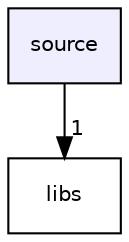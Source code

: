 digraph "source" {
  compound=true
  node [ fontsize="10", fontname="Helvetica"];
  edge [ labelfontsize="10", labelfontname="Helvetica"];
  dir_b2f33c71d4aa5e7af42a1ca61ff5af1b [shape=box, label="source", style="filled", fillcolor="#eeeeff", pencolor="black", URL="dir_b2f33c71d4aa5e7af42a1ca61ff5af1b.html"];
  dir_6719ab1f1f7655efc2fa43f7eb574fd1 [shape=box label="libs" URL="dir_6719ab1f1f7655efc2fa43f7eb574fd1.html"];
  dir_b2f33c71d4aa5e7af42a1ca61ff5af1b->dir_6719ab1f1f7655efc2fa43f7eb574fd1 [headlabel="1", labeldistance=1.5 headhref="dir_000002_000001.html"];
}
